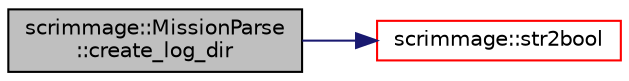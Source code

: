 digraph "scrimmage::MissionParse::create_log_dir"
{
 // LATEX_PDF_SIZE
  edge [fontname="Helvetica",fontsize="10",labelfontname="Helvetica",labelfontsize="10"];
  node [fontname="Helvetica",fontsize="10",shape=record];
  rankdir="LR";
  Node1 [label="scrimmage::MissionParse\l::create_log_dir",height=0.2,width=0.4,color="black", fillcolor="grey75", style="filled", fontcolor="black",tooltip=" "];
  Node1 -> Node2 [color="midnightblue",fontsize="10",style="solid",fontname="Helvetica"];
  Node2 [label="scrimmage::str2bool",height=0.2,width=0.4,color="red", fillcolor="white", style="filled",URL="$namespacescrimmage.html#abffb4b71da39ec24ad042a27d968da96",tooltip=" "];
}
